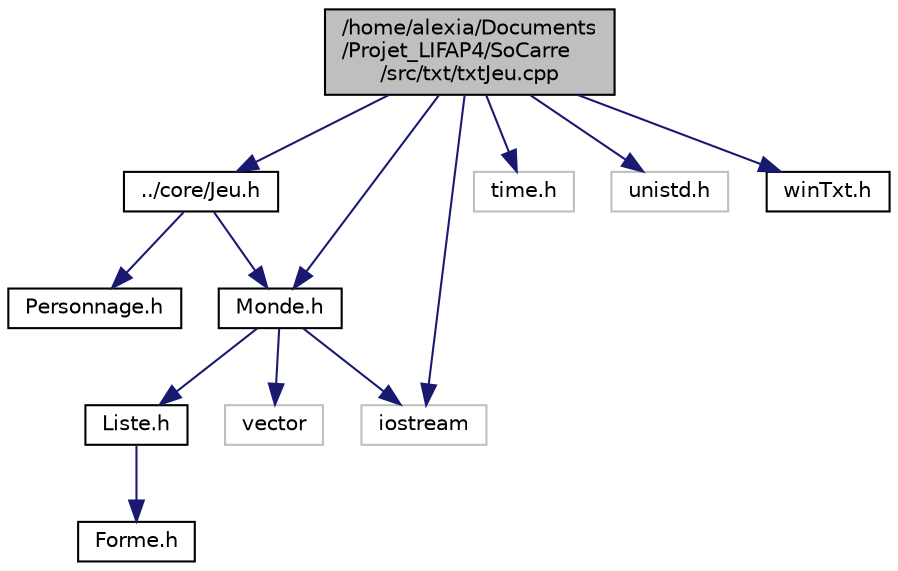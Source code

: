 digraph "/home/alexia/Documents/Projet_LIFAP4/SoCarre/src/txt/txtJeu.cpp"
{
  edge [fontname="Helvetica",fontsize="10",labelfontname="Helvetica",labelfontsize="10"];
  node [fontname="Helvetica",fontsize="10",shape=record];
  Node0 [label="/home/alexia/Documents\l/Projet_LIFAP4/SoCarre\l/src/txt/txtJeu.cpp",height=0.2,width=0.4,color="black", fillcolor="grey75", style="filled", fontcolor="black"];
  Node0 -> Node1 [color="midnightblue",fontsize="10",style="solid",fontname="Helvetica"];
  Node1 [label="../core/Jeu.h",height=0.2,width=0.4,color="black", fillcolor="white", style="filled",URL="$Jeu_8h.html"];
  Node1 -> Node2 [color="midnightblue",fontsize="10",style="solid",fontname="Helvetica"];
  Node2 [label="Personnage.h",height=0.2,width=0.4,color="black", fillcolor="white", style="filled",URL="$Personnage_8h.html"];
  Node1 -> Node3 [color="midnightblue",fontsize="10",style="solid",fontname="Helvetica"];
  Node3 [label="Monde.h",height=0.2,width=0.4,color="black", fillcolor="white", style="filled",URL="$Monde_8h.html"];
  Node3 -> Node4 [color="midnightblue",fontsize="10",style="solid",fontname="Helvetica"];
  Node4 [label="Liste.h",height=0.2,width=0.4,color="black", fillcolor="white", style="filled",URL="$Liste_8h.html"];
  Node4 -> Node5 [color="midnightblue",fontsize="10",style="solid",fontname="Helvetica"];
  Node5 [label="Forme.h",height=0.2,width=0.4,color="black", fillcolor="white", style="filled",URL="$Forme_8h.html"];
  Node3 -> Node6 [color="midnightblue",fontsize="10",style="solid",fontname="Helvetica"];
  Node6 [label="iostream",height=0.2,width=0.4,color="grey75", fillcolor="white", style="filled"];
  Node3 -> Node7 [color="midnightblue",fontsize="10",style="solid",fontname="Helvetica"];
  Node7 [label="vector",height=0.2,width=0.4,color="grey75", fillcolor="white", style="filled"];
  Node0 -> Node3 [color="midnightblue",fontsize="10",style="solid",fontname="Helvetica"];
  Node0 -> Node6 [color="midnightblue",fontsize="10",style="solid",fontname="Helvetica"];
  Node0 -> Node8 [color="midnightblue",fontsize="10",style="solid",fontname="Helvetica"];
  Node8 [label="time.h",height=0.2,width=0.4,color="grey75", fillcolor="white", style="filled"];
  Node0 -> Node9 [color="midnightblue",fontsize="10",style="solid",fontname="Helvetica"];
  Node9 [label="unistd.h",height=0.2,width=0.4,color="grey75", fillcolor="white", style="filled"];
  Node0 -> Node10 [color="midnightblue",fontsize="10",style="solid",fontname="Helvetica"];
  Node10 [label="winTxt.h",height=0.2,width=0.4,color="black", fillcolor="white", style="filled",URL="$winTxt_8h.html"];
}
